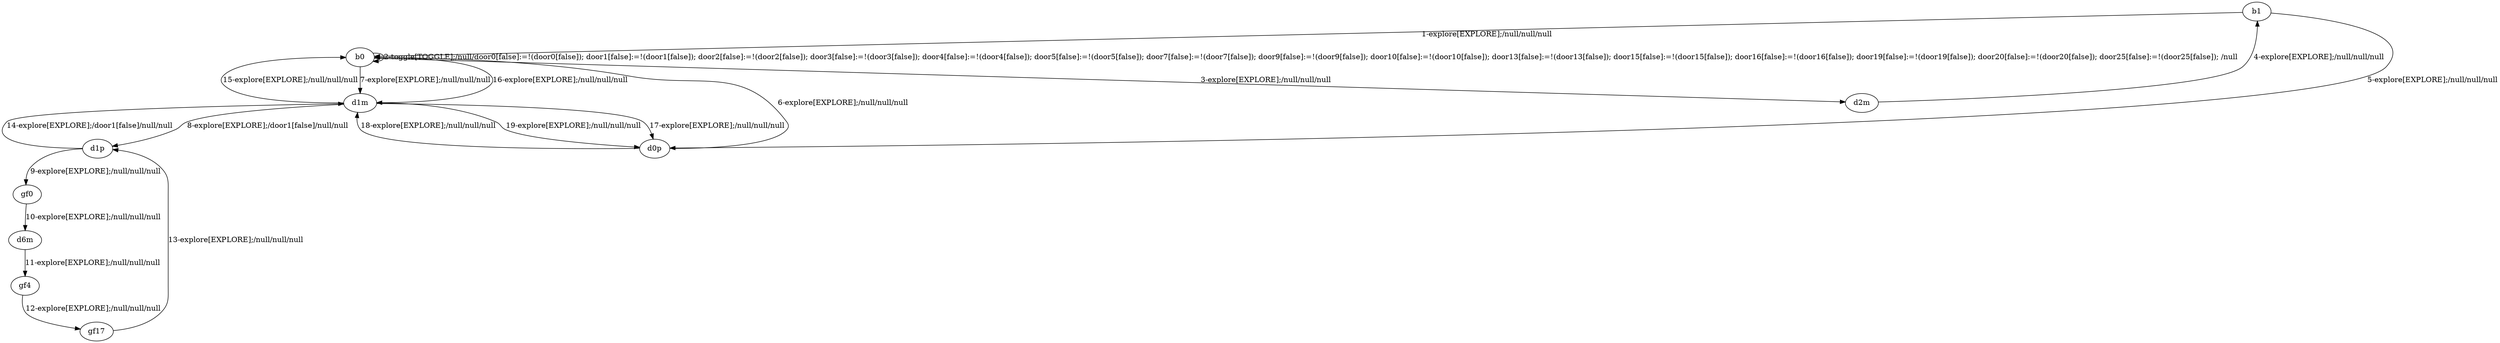 # Total number of goals covered by this test: 2
# d6m --> gf4
# gf4 --> gf17

digraph g {
"b1" -> "b0" [label = "1-explore[EXPLORE];/null/null/null"];
"b0" -> "b0" [label = "2-toggle[TOGGLE];/null/door0[false]:=!(door0[false]); door1[false]:=!(door1[false]); door2[false]:=!(door2[false]); door3[false]:=!(door3[false]); door4[false]:=!(door4[false]); door5[false]:=!(door5[false]); door7[false]:=!(door7[false]); door9[false]:=!(door9[false]); door10[false]:=!(door10[false]); door13[false]:=!(door13[false]); door15[false]:=!(door15[false]); door16[false]:=!(door16[false]); door19[false]:=!(door19[false]); door20[false]:=!(door20[false]); door25[false]:=!(door25[false]); /null"];
"b0" -> "d2m" [label = "3-explore[EXPLORE];/null/null/null"];
"d2m" -> "b1" [label = "4-explore[EXPLORE];/null/null/null"];
"b1" -> "d0p" [label = "5-explore[EXPLORE];/null/null/null"];
"d0p" -> "b0" [label = "6-explore[EXPLORE];/null/null/null"];
"b0" -> "d1m" [label = "7-explore[EXPLORE];/null/null/null"];
"d1m" -> "d1p" [label = "8-explore[EXPLORE];/door1[false]/null/null"];
"d1p" -> "gf0" [label = "9-explore[EXPLORE];/null/null/null"];
"gf0" -> "d6m" [label = "10-explore[EXPLORE];/null/null/null"];
"d6m" -> "gf4" [label = "11-explore[EXPLORE];/null/null/null"];
"gf4" -> "gf17" [label = "12-explore[EXPLORE];/null/null/null"];
"gf17" -> "d1p" [label = "13-explore[EXPLORE];/null/null/null"];
"d1p" -> "d1m" [label = "14-explore[EXPLORE];/door1[false]/null/null"];
"d1m" -> "b0" [label = "15-explore[EXPLORE];/null/null/null"];
"b0" -> "d1m" [label = "16-explore[EXPLORE];/null/null/null"];
"d1m" -> "d0p" [label = "17-explore[EXPLORE];/null/null/null"];
"d0p" -> "d1m" [label = "18-explore[EXPLORE];/null/null/null"];
"d1m" -> "d0p" [label = "19-explore[EXPLORE];/null/null/null"];
}